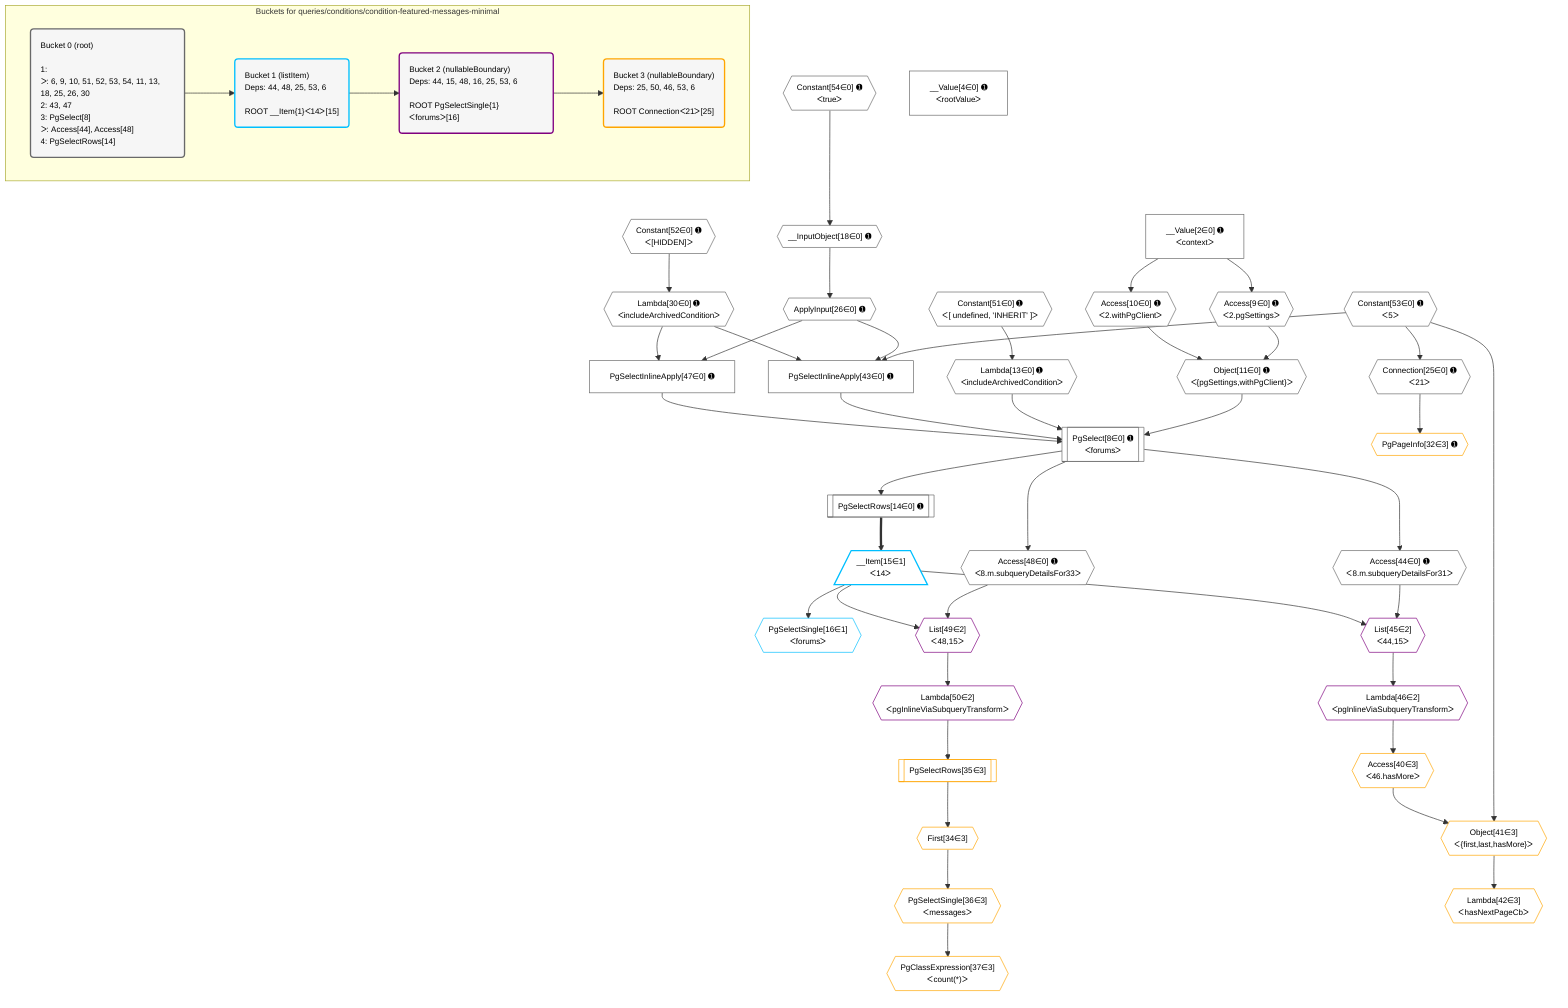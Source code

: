 %%{init: {'themeVariables': { 'fontSize': '12px'}}}%%
graph TD
    classDef path fill:#eee,stroke:#000,color:#000
    classDef plan fill:#fff,stroke-width:1px,color:#000
    classDef itemplan fill:#fff,stroke-width:2px,color:#000
    classDef unbatchedplan fill:#dff,stroke-width:1px,color:#000
    classDef sideeffectplan fill:#fcc,stroke-width:2px,color:#000
    classDef bucket fill:#f6f6f6,color:#000,stroke-width:2px,text-align:left

    subgraph "Buckets for queries/conditions/condition-featured-messages-minimal"
    Bucket0("Bucket 0 (root)<br /><br />1: <br />ᐳ: 6, 9, 10, 51, 52, 53, 54, 11, 13, 18, 25, 26, 30<br />2: 43, 47<br />3: PgSelect[8]<br />ᐳ: Access[44], Access[48]<br />4: PgSelectRows[14]"):::bucket
    Bucket1("Bucket 1 (listItem)<br />Deps: 44, 48, 25, 53, 6<br /><br />ROOT __Item{1}ᐸ14ᐳ[15]"):::bucket
    Bucket2("Bucket 2 (nullableBoundary)<br />Deps: 44, 15, 48, 16, 25, 53, 6<br /><br />ROOT PgSelectSingle{1}ᐸforumsᐳ[16]"):::bucket
    Bucket3("Bucket 3 (nullableBoundary)<br />Deps: 25, 50, 46, 53, 6<br /><br />ROOT Connectionᐸ21ᐳ[25]"):::bucket
    end
    Bucket0 --> Bucket1
    Bucket1 --> Bucket2
    Bucket2 --> Bucket3

    %% plan dependencies
    PgSelect8[["PgSelect[8∈0] ➊<br />ᐸforumsᐳ"]]:::plan
    Object11{{"Object[11∈0] ➊<br />ᐸ{pgSettings,withPgClient}ᐳ"}}:::plan
    Lambda13{{"Lambda[13∈0] ➊<br />ᐸincludeArchivedConditionᐳ"}}:::plan
    PgSelectInlineApply43["PgSelectInlineApply[43∈0] ➊"]:::plan
    PgSelectInlineApply47["PgSelectInlineApply[47∈0] ➊"]:::plan
    Object11 & Lambda13 & PgSelectInlineApply43 & PgSelectInlineApply47 --> PgSelect8
    Constant53{{"Constant[53∈0] ➊<br />ᐸ5ᐳ"}}:::plan
    ApplyInput26{{"ApplyInput[26∈0] ➊"}}:::plan
    Lambda30{{"Lambda[30∈0] ➊<br />ᐸincludeArchivedConditionᐳ"}}:::plan
    Constant53 & ApplyInput26 & Lambda30 --> PgSelectInlineApply43
    Access9{{"Access[9∈0] ➊<br />ᐸ2.pgSettingsᐳ"}}:::plan
    Access10{{"Access[10∈0] ➊<br />ᐸ2.withPgClientᐳ"}}:::plan
    Access9 & Access10 --> Object11
    ApplyInput26 & Lambda30 --> PgSelectInlineApply47
    __Value2["__Value[2∈0] ➊<br />ᐸcontextᐳ"]:::plan
    __Value2 --> Access9
    __Value2 --> Access10
    Constant51{{"Constant[51∈0] ➊<br />ᐸ[ undefined, 'INHERIT' ]ᐳ"}}:::plan
    Constant51 --> Lambda13
    PgSelectRows14[["PgSelectRows[14∈0] ➊"]]:::plan
    PgSelect8 --> PgSelectRows14
    __InputObject18{{"__InputObject[18∈0] ➊"}}:::plan
    Constant54{{"Constant[54∈0] ➊<br />ᐸtrueᐳ"}}:::plan
    Constant54 --> __InputObject18
    Connection25{{"Connection[25∈0] ➊<br />ᐸ21ᐳ"}}:::plan
    Constant53 --> Connection25
    __InputObject18 --> ApplyInput26
    Constant52{{"Constant[52∈0] ➊<br />ᐸ[HIDDEN]ᐳ"}}:::plan
    Constant52 --> Lambda30
    Access44{{"Access[44∈0] ➊<br />ᐸ8.m.subqueryDetailsFor31ᐳ"}}:::plan
    PgSelect8 --> Access44
    Access48{{"Access[48∈0] ➊<br />ᐸ8.m.subqueryDetailsFor33ᐳ"}}:::plan
    PgSelect8 --> Access48
    __Value4["__Value[4∈0] ➊<br />ᐸrootValueᐳ"]:::plan
    __Item15[/"__Item[15∈1]<br />ᐸ14ᐳ"\]:::itemplan
    PgSelectRows14 ==> __Item15
    PgSelectSingle16{{"PgSelectSingle[16∈1]<br />ᐸforumsᐳ"}}:::plan
    __Item15 --> PgSelectSingle16
    List45{{"List[45∈2]<br />ᐸ44,15ᐳ"}}:::plan
    Access44 & __Item15 --> List45
    List49{{"List[49∈2]<br />ᐸ48,15ᐳ"}}:::plan
    Access48 & __Item15 --> List49
    Lambda46{{"Lambda[46∈2]<br />ᐸpgInlineViaSubqueryTransformᐳ"}}:::plan
    List45 --> Lambda46
    Lambda50{{"Lambda[50∈2]<br />ᐸpgInlineViaSubqueryTransformᐳ"}}:::plan
    List49 --> Lambda50
    Object41{{"Object[41∈3]<br />ᐸ{first,last,hasMore}ᐳ"}}:::plan
    Access40{{"Access[40∈3]<br />ᐸ46.hasMoreᐳ"}}:::plan
    Constant53 & Access40 --> Object41
    PgPageInfo32{{"PgPageInfo[32∈3] ➊"}}:::plan
    Connection25 --> PgPageInfo32
    First34{{"First[34∈3]"}}:::plan
    PgSelectRows35[["PgSelectRows[35∈3]"]]:::plan
    PgSelectRows35 --> First34
    Lambda50 --> PgSelectRows35
    PgSelectSingle36{{"PgSelectSingle[36∈3]<br />ᐸmessagesᐳ"}}:::plan
    First34 --> PgSelectSingle36
    PgClassExpression37{{"PgClassExpression[37∈3]<br />ᐸcount(*)ᐳ"}}:::plan
    PgSelectSingle36 --> PgClassExpression37
    Lambda46 --> Access40
    Lambda42{{"Lambda[42∈3]<br />ᐸhasNextPageCbᐳ"}}:::plan
    Object41 --> Lambda42

    %% define steps
    classDef bucket0 stroke:#696969
    class Bucket0,__Value2,__Value4,PgSelect8,Access9,Access10,Object11,Lambda13,PgSelectRows14,__InputObject18,Connection25,ApplyInput26,Lambda30,PgSelectInlineApply43,Access44,PgSelectInlineApply47,Access48,Constant51,Constant52,Constant53,Constant54 bucket0
    classDef bucket1 stroke:#00bfff
    class Bucket1,__Item15,PgSelectSingle16 bucket1
    classDef bucket2 stroke:#7f007f
    class Bucket2,List45,Lambda46,List49,Lambda50 bucket2
    classDef bucket3 stroke:#ffa500
    class Bucket3,PgPageInfo32,First34,PgSelectRows35,PgSelectSingle36,PgClassExpression37,Access40,Object41,Lambda42 bucket3